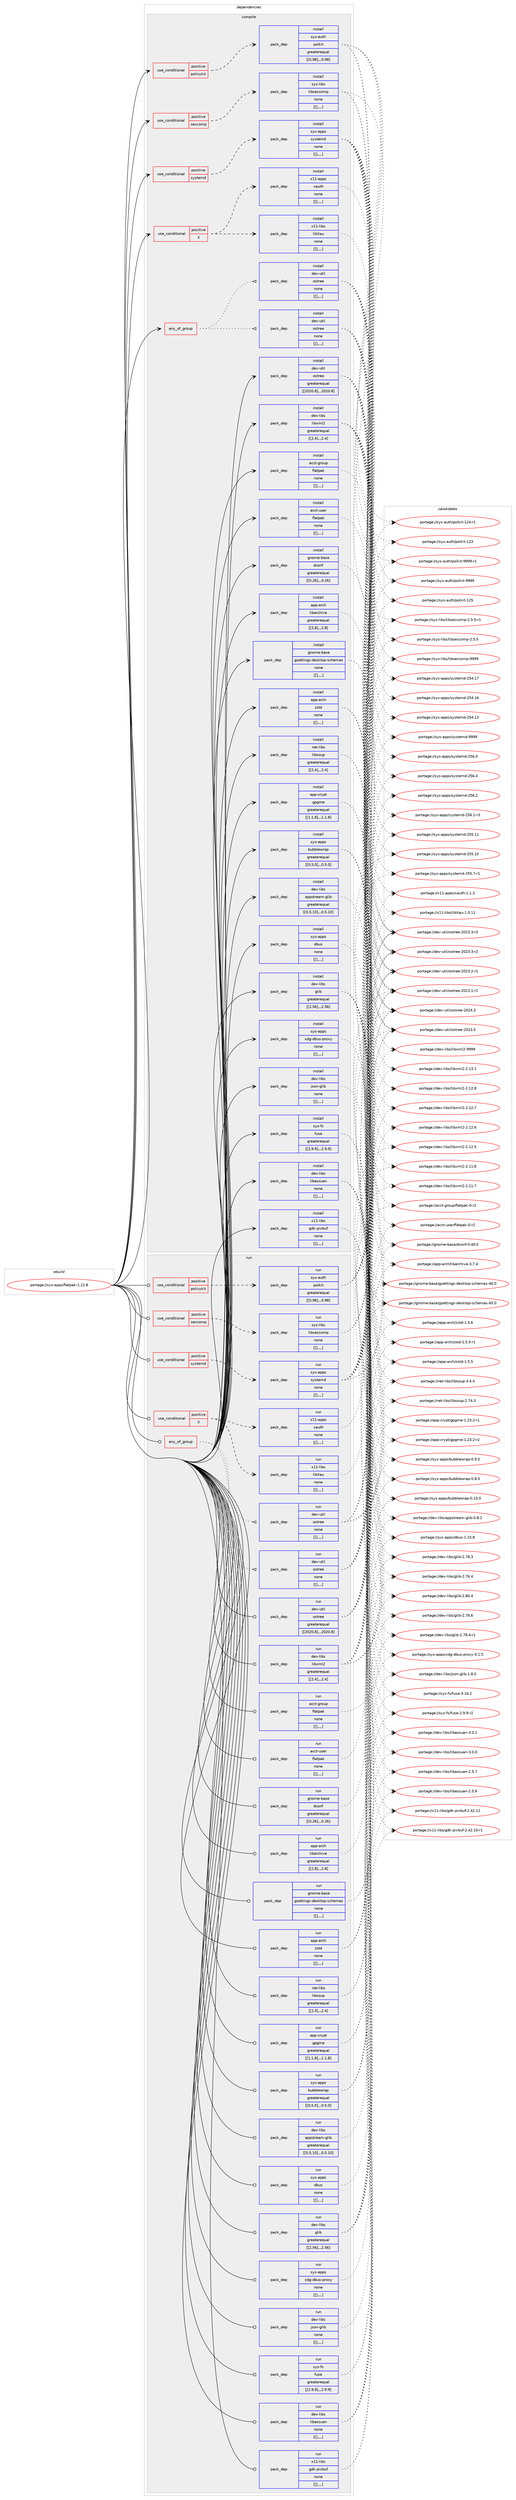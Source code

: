 digraph prolog {

# *************
# Graph options
# *************

newrank=true;
concentrate=true;
compound=true;
graph [rankdir=LR,fontname=Helvetica,fontsize=10,ranksep=1.5];#, ranksep=2.5, nodesep=0.2];
edge  [arrowhead=vee];
node  [fontname=Helvetica,fontsize=10];

# **********
# The ebuild
# **********

subgraph cluster_leftcol {
color=gray;
label=<<i>ebuild</i>>;
id [label="portage://sys-apps/flatpak-1.12.8", color=red, width=4, href="../sys-apps/flatpak-1.12.8.svg"];
}

# ****************
# The dependencies
# ****************

subgraph cluster_midcol {
color=gray;
label=<<i>dependencies</i>>;
subgraph cluster_compile {
fillcolor="#eeeeee";
style=filled;
label=<<i>compile</i>>;
subgraph any2854 {
dependency435845 [label=<<TABLE BORDER="0" CELLBORDER="1" CELLSPACING="0" CELLPADDING="4"><TR><TD CELLPADDING="10">any_of_group</TD></TR></TABLE>>, shape=none, color=red];subgraph pack317967 {
dependency435846 [label=<<TABLE BORDER="0" CELLBORDER="1" CELLSPACING="0" CELLPADDING="4" WIDTH="220"><TR><TD ROWSPAN="6" CELLPADDING="30">pack_dep</TD></TR><TR><TD WIDTH="110">install</TD></TR><TR><TD>dev-util</TD></TR><TR><TD>ostree</TD></TR><TR><TD>none</TD></TR><TR><TD>[[],,,,]</TD></TR></TABLE>>, shape=none, color=blue];
}
dependency435845:e -> dependency435846:w [weight=20,style="dotted",arrowhead="oinv"];
subgraph pack317968 {
dependency435847 [label=<<TABLE BORDER="0" CELLBORDER="1" CELLSPACING="0" CELLPADDING="4" WIDTH="220"><TR><TD ROWSPAN="6" CELLPADDING="30">pack_dep</TD></TR><TR><TD WIDTH="110">install</TD></TR><TR><TD>dev-util</TD></TR><TR><TD>ostree</TD></TR><TR><TD>none</TD></TR><TR><TD>[[],,,,]</TD></TR></TABLE>>, shape=none, color=blue];
}
dependency435845:e -> dependency435847:w [weight=20,style="dotted",arrowhead="oinv"];
}
id:e -> dependency435845:w [weight=20,style="solid",arrowhead="vee"];
subgraph cond114825 {
dependency435848 [label=<<TABLE BORDER="0" CELLBORDER="1" CELLSPACING="0" CELLPADDING="4"><TR><TD ROWSPAN="3" CELLPADDING="10">use_conditional</TD></TR><TR><TD>positive</TD></TR><TR><TD>X</TD></TR></TABLE>>, shape=none, color=red];
subgraph pack317969 {
dependency435849 [label=<<TABLE BORDER="0" CELLBORDER="1" CELLSPACING="0" CELLPADDING="4" WIDTH="220"><TR><TD ROWSPAN="6" CELLPADDING="30">pack_dep</TD></TR><TR><TD WIDTH="110">install</TD></TR><TR><TD>x11-apps</TD></TR><TR><TD>xauth</TD></TR><TR><TD>none</TD></TR><TR><TD>[[],,,,]</TD></TR></TABLE>>, shape=none, color=blue];
}
dependency435848:e -> dependency435849:w [weight=20,style="dashed",arrowhead="vee"];
subgraph pack317970 {
dependency435850 [label=<<TABLE BORDER="0" CELLBORDER="1" CELLSPACING="0" CELLPADDING="4" WIDTH="220"><TR><TD ROWSPAN="6" CELLPADDING="30">pack_dep</TD></TR><TR><TD WIDTH="110">install</TD></TR><TR><TD>x11-libs</TD></TR><TR><TD>libXau</TD></TR><TR><TD>none</TD></TR><TR><TD>[[],,,,]</TD></TR></TABLE>>, shape=none, color=blue];
}
dependency435848:e -> dependency435850:w [weight=20,style="dashed",arrowhead="vee"];
}
id:e -> dependency435848:w [weight=20,style="solid",arrowhead="vee"];
subgraph cond114826 {
dependency435851 [label=<<TABLE BORDER="0" CELLBORDER="1" CELLSPACING="0" CELLPADDING="4"><TR><TD ROWSPAN="3" CELLPADDING="10">use_conditional</TD></TR><TR><TD>positive</TD></TR><TR><TD>policykit</TD></TR></TABLE>>, shape=none, color=red];
subgraph pack317971 {
dependency435852 [label=<<TABLE BORDER="0" CELLBORDER="1" CELLSPACING="0" CELLPADDING="4" WIDTH="220"><TR><TD ROWSPAN="6" CELLPADDING="30">pack_dep</TD></TR><TR><TD WIDTH="110">install</TD></TR><TR><TD>sys-auth</TD></TR><TR><TD>polkit</TD></TR><TR><TD>greaterequal</TD></TR><TR><TD>[[0,98],,,0.98]</TD></TR></TABLE>>, shape=none, color=blue];
}
dependency435851:e -> dependency435852:w [weight=20,style="dashed",arrowhead="vee"];
}
id:e -> dependency435851:w [weight=20,style="solid",arrowhead="vee"];
subgraph cond114827 {
dependency435853 [label=<<TABLE BORDER="0" CELLBORDER="1" CELLSPACING="0" CELLPADDING="4"><TR><TD ROWSPAN="3" CELLPADDING="10">use_conditional</TD></TR><TR><TD>positive</TD></TR><TR><TD>seccomp</TD></TR></TABLE>>, shape=none, color=red];
subgraph pack317972 {
dependency435854 [label=<<TABLE BORDER="0" CELLBORDER="1" CELLSPACING="0" CELLPADDING="4" WIDTH="220"><TR><TD ROWSPAN="6" CELLPADDING="30">pack_dep</TD></TR><TR><TD WIDTH="110">install</TD></TR><TR><TD>sys-libs</TD></TR><TR><TD>libseccomp</TD></TR><TR><TD>none</TD></TR><TR><TD>[[],,,,]</TD></TR></TABLE>>, shape=none, color=blue];
}
dependency435853:e -> dependency435854:w [weight=20,style="dashed",arrowhead="vee"];
}
id:e -> dependency435853:w [weight=20,style="solid",arrowhead="vee"];
subgraph cond114828 {
dependency435855 [label=<<TABLE BORDER="0" CELLBORDER="1" CELLSPACING="0" CELLPADDING="4"><TR><TD ROWSPAN="3" CELLPADDING="10">use_conditional</TD></TR><TR><TD>positive</TD></TR><TR><TD>systemd</TD></TR></TABLE>>, shape=none, color=red];
subgraph pack317973 {
dependency435856 [label=<<TABLE BORDER="0" CELLBORDER="1" CELLSPACING="0" CELLPADDING="4" WIDTH="220"><TR><TD ROWSPAN="6" CELLPADDING="30">pack_dep</TD></TR><TR><TD WIDTH="110">install</TD></TR><TR><TD>sys-apps</TD></TR><TR><TD>systemd</TD></TR><TR><TD>none</TD></TR><TR><TD>[[],,,,]</TD></TR></TABLE>>, shape=none, color=blue];
}
dependency435855:e -> dependency435856:w [weight=20,style="dashed",arrowhead="vee"];
}
id:e -> dependency435855:w [weight=20,style="solid",arrowhead="vee"];
subgraph pack317974 {
dependency435857 [label=<<TABLE BORDER="0" CELLBORDER="1" CELLSPACING="0" CELLPADDING="4" WIDTH="220"><TR><TD ROWSPAN="6" CELLPADDING="30">pack_dep</TD></TR><TR><TD WIDTH="110">install</TD></TR><TR><TD>acct-group</TD></TR><TR><TD>flatpak</TD></TR><TR><TD>none</TD></TR><TR><TD>[[],,,,]</TD></TR></TABLE>>, shape=none, color=blue];
}
id:e -> dependency435857:w [weight=20,style="solid",arrowhead="vee"];
subgraph pack317975 {
dependency435858 [label=<<TABLE BORDER="0" CELLBORDER="1" CELLSPACING="0" CELLPADDING="4" WIDTH="220"><TR><TD ROWSPAN="6" CELLPADDING="30">pack_dep</TD></TR><TR><TD WIDTH="110">install</TD></TR><TR><TD>acct-user</TD></TR><TR><TD>flatpak</TD></TR><TR><TD>none</TD></TR><TR><TD>[[],,,,]</TD></TR></TABLE>>, shape=none, color=blue];
}
id:e -> dependency435858:w [weight=20,style="solid",arrowhead="vee"];
subgraph pack317976 {
dependency435859 [label=<<TABLE BORDER="0" CELLBORDER="1" CELLSPACING="0" CELLPADDING="4" WIDTH="220"><TR><TD ROWSPAN="6" CELLPADDING="30">pack_dep</TD></TR><TR><TD WIDTH="110">install</TD></TR><TR><TD>app-arch</TD></TR><TR><TD>libarchive</TD></TR><TR><TD>greaterequal</TD></TR><TR><TD>[[2,8],,,2.8]</TD></TR></TABLE>>, shape=none, color=blue];
}
id:e -> dependency435859:w [weight=20,style="solid",arrowhead="vee"];
subgraph pack317977 {
dependency435860 [label=<<TABLE BORDER="0" CELLBORDER="1" CELLSPACING="0" CELLPADDING="4" WIDTH="220"><TR><TD ROWSPAN="6" CELLPADDING="30">pack_dep</TD></TR><TR><TD WIDTH="110">install</TD></TR><TR><TD>app-arch</TD></TR><TR><TD>zstd</TD></TR><TR><TD>none</TD></TR><TR><TD>[[],,,,]</TD></TR></TABLE>>, shape=none, color=blue];
}
id:e -> dependency435860:w [weight=20,style="solid",arrowhead="vee"];
subgraph pack317978 {
dependency435861 [label=<<TABLE BORDER="0" CELLBORDER="1" CELLSPACING="0" CELLPADDING="4" WIDTH="220"><TR><TD ROWSPAN="6" CELLPADDING="30">pack_dep</TD></TR><TR><TD WIDTH="110">install</TD></TR><TR><TD>app-crypt</TD></TR><TR><TD>gpgme</TD></TR><TR><TD>greaterequal</TD></TR><TR><TD>[[1,1,8],,,1.1.8]</TD></TR></TABLE>>, shape=none, color=blue];
}
id:e -> dependency435861:w [weight=20,style="solid",arrowhead="vee"];
subgraph pack317979 {
dependency435862 [label=<<TABLE BORDER="0" CELLBORDER="1" CELLSPACING="0" CELLPADDING="4" WIDTH="220"><TR><TD ROWSPAN="6" CELLPADDING="30">pack_dep</TD></TR><TR><TD WIDTH="110">install</TD></TR><TR><TD>dev-libs</TD></TR><TR><TD>appstream-glib</TD></TR><TR><TD>greaterequal</TD></TR><TR><TD>[[0,5,10],,,0.5.10]</TD></TR></TABLE>>, shape=none, color=blue];
}
id:e -> dependency435862:w [weight=20,style="solid",arrowhead="vee"];
subgraph pack317980 {
dependency435863 [label=<<TABLE BORDER="0" CELLBORDER="1" CELLSPACING="0" CELLPADDING="4" WIDTH="220"><TR><TD ROWSPAN="6" CELLPADDING="30">pack_dep</TD></TR><TR><TD WIDTH="110">install</TD></TR><TR><TD>dev-libs</TD></TR><TR><TD>glib</TD></TR><TR><TD>greaterequal</TD></TR><TR><TD>[[2,56],,,2.56]</TD></TR></TABLE>>, shape=none, color=blue];
}
id:e -> dependency435863:w [weight=20,style="solid",arrowhead="vee"];
subgraph pack317981 {
dependency435864 [label=<<TABLE BORDER="0" CELLBORDER="1" CELLSPACING="0" CELLPADDING="4" WIDTH="220"><TR><TD ROWSPAN="6" CELLPADDING="30">pack_dep</TD></TR><TR><TD WIDTH="110">install</TD></TR><TR><TD>dev-libs</TD></TR><TR><TD>json-glib</TD></TR><TR><TD>none</TD></TR><TR><TD>[[],,,,]</TD></TR></TABLE>>, shape=none, color=blue];
}
id:e -> dependency435864:w [weight=20,style="solid",arrowhead="vee"];
subgraph pack317982 {
dependency435865 [label=<<TABLE BORDER="0" CELLBORDER="1" CELLSPACING="0" CELLPADDING="4" WIDTH="220"><TR><TD ROWSPAN="6" CELLPADDING="30">pack_dep</TD></TR><TR><TD WIDTH="110">install</TD></TR><TR><TD>dev-libs</TD></TR><TR><TD>libassuan</TD></TR><TR><TD>none</TD></TR><TR><TD>[[],,,,]</TD></TR></TABLE>>, shape=none, color=blue];
}
id:e -> dependency435865:w [weight=20,style="solid",arrowhead="vee"];
subgraph pack317983 {
dependency435866 [label=<<TABLE BORDER="0" CELLBORDER="1" CELLSPACING="0" CELLPADDING="4" WIDTH="220"><TR><TD ROWSPAN="6" CELLPADDING="30">pack_dep</TD></TR><TR><TD WIDTH="110">install</TD></TR><TR><TD>dev-libs</TD></TR><TR><TD>libxml2</TD></TR><TR><TD>greaterequal</TD></TR><TR><TD>[[2,4],,,2.4]</TD></TR></TABLE>>, shape=none, color=blue];
}
id:e -> dependency435866:w [weight=20,style="solid",arrowhead="vee"];
subgraph pack317984 {
dependency435867 [label=<<TABLE BORDER="0" CELLBORDER="1" CELLSPACING="0" CELLPADDING="4" WIDTH="220"><TR><TD ROWSPAN="6" CELLPADDING="30">pack_dep</TD></TR><TR><TD WIDTH="110">install</TD></TR><TR><TD>dev-util</TD></TR><TR><TD>ostree</TD></TR><TR><TD>greaterequal</TD></TR><TR><TD>[[2020,8],,,2020.8]</TD></TR></TABLE>>, shape=none, color=blue];
}
id:e -> dependency435867:w [weight=20,style="solid",arrowhead="vee"];
subgraph pack317985 {
dependency435868 [label=<<TABLE BORDER="0" CELLBORDER="1" CELLSPACING="0" CELLPADDING="4" WIDTH="220"><TR><TD ROWSPAN="6" CELLPADDING="30">pack_dep</TD></TR><TR><TD WIDTH="110">install</TD></TR><TR><TD>gnome-base</TD></TR><TR><TD>dconf</TD></TR><TR><TD>greaterequal</TD></TR><TR><TD>[[0,26],,,0.26]</TD></TR></TABLE>>, shape=none, color=blue];
}
id:e -> dependency435868:w [weight=20,style="solid",arrowhead="vee"];
subgraph pack317986 {
dependency435869 [label=<<TABLE BORDER="0" CELLBORDER="1" CELLSPACING="0" CELLPADDING="4" WIDTH="220"><TR><TD ROWSPAN="6" CELLPADDING="30">pack_dep</TD></TR><TR><TD WIDTH="110">install</TD></TR><TR><TD>gnome-base</TD></TR><TR><TD>gsettings-desktop-schemas</TD></TR><TR><TD>none</TD></TR><TR><TD>[[],,,,]</TD></TR></TABLE>>, shape=none, color=blue];
}
id:e -> dependency435869:w [weight=20,style="solid",arrowhead="vee"];
subgraph pack317987 {
dependency435870 [label=<<TABLE BORDER="0" CELLBORDER="1" CELLSPACING="0" CELLPADDING="4" WIDTH="220"><TR><TD ROWSPAN="6" CELLPADDING="30">pack_dep</TD></TR><TR><TD WIDTH="110">install</TD></TR><TR><TD>net-libs</TD></TR><TR><TD>libsoup</TD></TR><TR><TD>greaterequal</TD></TR><TR><TD>[[2,4],,,2.4]</TD></TR></TABLE>>, shape=none, color=blue];
}
id:e -> dependency435870:w [weight=20,style="solid",arrowhead="vee"];
subgraph pack317988 {
dependency435871 [label=<<TABLE BORDER="0" CELLBORDER="1" CELLSPACING="0" CELLPADDING="4" WIDTH="220"><TR><TD ROWSPAN="6" CELLPADDING="30">pack_dep</TD></TR><TR><TD WIDTH="110">install</TD></TR><TR><TD>sys-apps</TD></TR><TR><TD>bubblewrap</TD></TR><TR><TD>greaterequal</TD></TR><TR><TD>[[0,5,0],,,0.5.0]</TD></TR></TABLE>>, shape=none, color=blue];
}
id:e -> dependency435871:w [weight=20,style="solid",arrowhead="vee"];
subgraph pack317989 {
dependency435872 [label=<<TABLE BORDER="0" CELLBORDER="1" CELLSPACING="0" CELLPADDING="4" WIDTH="220"><TR><TD ROWSPAN="6" CELLPADDING="30">pack_dep</TD></TR><TR><TD WIDTH="110">install</TD></TR><TR><TD>sys-apps</TD></TR><TR><TD>dbus</TD></TR><TR><TD>none</TD></TR><TR><TD>[[],,,,]</TD></TR></TABLE>>, shape=none, color=blue];
}
id:e -> dependency435872:w [weight=20,style="solid",arrowhead="vee"];
subgraph pack317990 {
dependency435873 [label=<<TABLE BORDER="0" CELLBORDER="1" CELLSPACING="0" CELLPADDING="4" WIDTH="220"><TR><TD ROWSPAN="6" CELLPADDING="30">pack_dep</TD></TR><TR><TD WIDTH="110">install</TD></TR><TR><TD>sys-apps</TD></TR><TR><TD>xdg-dbus-proxy</TD></TR><TR><TD>none</TD></TR><TR><TD>[[],,,,]</TD></TR></TABLE>>, shape=none, color=blue];
}
id:e -> dependency435873:w [weight=20,style="solid",arrowhead="vee"];
subgraph pack317991 {
dependency435874 [label=<<TABLE BORDER="0" CELLBORDER="1" CELLSPACING="0" CELLPADDING="4" WIDTH="220"><TR><TD ROWSPAN="6" CELLPADDING="30">pack_dep</TD></TR><TR><TD WIDTH="110">install</TD></TR><TR><TD>sys-fs</TD></TR><TR><TD>fuse</TD></TR><TR><TD>greaterequal</TD></TR><TR><TD>[[2,9,9],,,2.9.9]</TD></TR></TABLE>>, shape=none, color=blue];
}
id:e -> dependency435874:w [weight=20,style="solid",arrowhead="vee"];
subgraph pack317992 {
dependency435875 [label=<<TABLE BORDER="0" CELLBORDER="1" CELLSPACING="0" CELLPADDING="4" WIDTH="220"><TR><TD ROWSPAN="6" CELLPADDING="30">pack_dep</TD></TR><TR><TD WIDTH="110">install</TD></TR><TR><TD>x11-libs</TD></TR><TR><TD>gdk-pixbuf</TD></TR><TR><TD>none</TD></TR><TR><TD>[[],,,,]</TD></TR></TABLE>>, shape=none, color=blue];
}
id:e -> dependency435875:w [weight=20,style="solid",arrowhead="vee"];
}
subgraph cluster_compileandrun {
fillcolor="#eeeeee";
style=filled;
label=<<i>compile and run</i>>;
}
subgraph cluster_run {
fillcolor="#eeeeee";
style=filled;
label=<<i>run</i>>;
subgraph any2855 {
dependency435876 [label=<<TABLE BORDER="0" CELLBORDER="1" CELLSPACING="0" CELLPADDING="4"><TR><TD CELLPADDING="10">any_of_group</TD></TR></TABLE>>, shape=none, color=red];subgraph pack317993 {
dependency435877 [label=<<TABLE BORDER="0" CELLBORDER="1" CELLSPACING="0" CELLPADDING="4" WIDTH="220"><TR><TD ROWSPAN="6" CELLPADDING="30">pack_dep</TD></TR><TR><TD WIDTH="110">run</TD></TR><TR><TD>dev-util</TD></TR><TR><TD>ostree</TD></TR><TR><TD>none</TD></TR><TR><TD>[[],,,,]</TD></TR></TABLE>>, shape=none, color=blue];
}
dependency435876:e -> dependency435877:w [weight=20,style="dotted",arrowhead="oinv"];
subgraph pack317994 {
dependency435878 [label=<<TABLE BORDER="0" CELLBORDER="1" CELLSPACING="0" CELLPADDING="4" WIDTH="220"><TR><TD ROWSPAN="6" CELLPADDING="30">pack_dep</TD></TR><TR><TD WIDTH="110">run</TD></TR><TR><TD>dev-util</TD></TR><TR><TD>ostree</TD></TR><TR><TD>none</TD></TR><TR><TD>[[],,,,]</TD></TR></TABLE>>, shape=none, color=blue];
}
dependency435876:e -> dependency435878:w [weight=20,style="dotted",arrowhead="oinv"];
}
id:e -> dependency435876:w [weight=20,style="solid",arrowhead="odot"];
subgraph cond114829 {
dependency435879 [label=<<TABLE BORDER="0" CELLBORDER="1" CELLSPACING="0" CELLPADDING="4"><TR><TD ROWSPAN="3" CELLPADDING="10">use_conditional</TD></TR><TR><TD>positive</TD></TR><TR><TD>X</TD></TR></TABLE>>, shape=none, color=red];
subgraph pack317995 {
dependency435880 [label=<<TABLE BORDER="0" CELLBORDER="1" CELLSPACING="0" CELLPADDING="4" WIDTH="220"><TR><TD ROWSPAN="6" CELLPADDING="30">pack_dep</TD></TR><TR><TD WIDTH="110">run</TD></TR><TR><TD>x11-apps</TD></TR><TR><TD>xauth</TD></TR><TR><TD>none</TD></TR><TR><TD>[[],,,,]</TD></TR></TABLE>>, shape=none, color=blue];
}
dependency435879:e -> dependency435880:w [weight=20,style="dashed",arrowhead="vee"];
subgraph pack317996 {
dependency435881 [label=<<TABLE BORDER="0" CELLBORDER="1" CELLSPACING="0" CELLPADDING="4" WIDTH="220"><TR><TD ROWSPAN="6" CELLPADDING="30">pack_dep</TD></TR><TR><TD WIDTH="110">run</TD></TR><TR><TD>x11-libs</TD></TR><TR><TD>libXau</TD></TR><TR><TD>none</TD></TR><TR><TD>[[],,,,]</TD></TR></TABLE>>, shape=none, color=blue];
}
dependency435879:e -> dependency435881:w [weight=20,style="dashed",arrowhead="vee"];
}
id:e -> dependency435879:w [weight=20,style="solid",arrowhead="odot"];
subgraph cond114830 {
dependency435882 [label=<<TABLE BORDER="0" CELLBORDER="1" CELLSPACING="0" CELLPADDING="4"><TR><TD ROWSPAN="3" CELLPADDING="10">use_conditional</TD></TR><TR><TD>positive</TD></TR><TR><TD>policykit</TD></TR></TABLE>>, shape=none, color=red];
subgraph pack317997 {
dependency435883 [label=<<TABLE BORDER="0" CELLBORDER="1" CELLSPACING="0" CELLPADDING="4" WIDTH="220"><TR><TD ROWSPAN="6" CELLPADDING="30">pack_dep</TD></TR><TR><TD WIDTH="110">run</TD></TR><TR><TD>sys-auth</TD></TR><TR><TD>polkit</TD></TR><TR><TD>greaterequal</TD></TR><TR><TD>[[0,98],,,0.98]</TD></TR></TABLE>>, shape=none, color=blue];
}
dependency435882:e -> dependency435883:w [weight=20,style="dashed",arrowhead="vee"];
}
id:e -> dependency435882:w [weight=20,style="solid",arrowhead="odot"];
subgraph cond114831 {
dependency435884 [label=<<TABLE BORDER="0" CELLBORDER="1" CELLSPACING="0" CELLPADDING="4"><TR><TD ROWSPAN="3" CELLPADDING="10">use_conditional</TD></TR><TR><TD>positive</TD></TR><TR><TD>seccomp</TD></TR></TABLE>>, shape=none, color=red];
subgraph pack317998 {
dependency435885 [label=<<TABLE BORDER="0" CELLBORDER="1" CELLSPACING="0" CELLPADDING="4" WIDTH="220"><TR><TD ROWSPAN="6" CELLPADDING="30">pack_dep</TD></TR><TR><TD WIDTH="110">run</TD></TR><TR><TD>sys-libs</TD></TR><TR><TD>libseccomp</TD></TR><TR><TD>none</TD></TR><TR><TD>[[],,,,]</TD></TR></TABLE>>, shape=none, color=blue];
}
dependency435884:e -> dependency435885:w [weight=20,style="dashed",arrowhead="vee"];
}
id:e -> dependency435884:w [weight=20,style="solid",arrowhead="odot"];
subgraph cond114832 {
dependency435886 [label=<<TABLE BORDER="0" CELLBORDER="1" CELLSPACING="0" CELLPADDING="4"><TR><TD ROWSPAN="3" CELLPADDING="10">use_conditional</TD></TR><TR><TD>positive</TD></TR><TR><TD>systemd</TD></TR></TABLE>>, shape=none, color=red];
subgraph pack317999 {
dependency435887 [label=<<TABLE BORDER="0" CELLBORDER="1" CELLSPACING="0" CELLPADDING="4" WIDTH="220"><TR><TD ROWSPAN="6" CELLPADDING="30">pack_dep</TD></TR><TR><TD WIDTH="110">run</TD></TR><TR><TD>sys-apps</TD></TR><TR><TD>systemd</TD></TR><TR><TD>none</TD></TR><TR><TD>[[],,,,]</TD></TR></TABLE>>, shape=none, color=blue];
}
dependency435886:e -> dependency435887:w [weight=20,style="dashed",arrowhead="vee"];
}
id:e -> dependency435886:w [weight=20,style="solid",arrowhead="odot"];
subgraph pack318000 {
dependency435888 [label=<<TABLE BORDER="0" CELLBORDER="1" CELLSPACING="0" CELLPADDING="4" WIDTH="220"><TR><TD ROWSPAN="6" CELLPADDING="30">pack_dep</TD></TR><TR><TD WIDTH="110">run</TD></TR><TR><TD>acct-group</TD></TR><TR><TD>flatpak</TD></TR><TR><TD>none</TD></TR><TR><TD>[[],,,,]</TD></TR></TABLE>>, shape=none, color=blue];
}
id:e -> dependency435888:w [weight=20,style="solid",arrowhead="odot"];
subgraph pack318001 {
dependency435889 [label=<<TABLE BORDER="0" CELLBORDER="1" CELLSPACING="0" CELLPADDING="4" WIDTH="220"><TR><TD ROWSPAN="6" CELLPADDING="30">pack_dep</TD></TR><TR><TD WIDTH="110">run</TD></TR><TR><TD>acct-user</TD></TR><TR><TD>flatpak</TD></TR><TR><TD>none</TD></TR><TR><TD>[[],,,,]</TD></TR></TABLE>>, shape=none, color=blue];
}
id:e -> dependency435889:w [weight=20,style="solid",arrowhead="odot"];
subgraph pack318002 {
dependency435890 [label=<<TABLE BORDER="0" CELLBORDER="1" CELLSPACING="0" CELLPADDING="4" WIDTH="220"><TR><TD ROWSPAN="6" CELLPADDING="30">pack_dep</TD></TR><TR><TD WIDTH="110">run</TD></TR><TR><TD>app-arch</TD></TR><TR><TD>libarchive</TD></TR><TR><TD>greaterequal</TD></TR><TR><TD>[[2,8],,,2.8]</TD></TR></TABLE>>, shape=none, color=blue];
}
id:e -> dependency435890:w [weight=20,style="solid",arrowhead="odot"];
subgraph pack318003 {
dependency435891 [label=<<TABLE BORDER="0" CELLBORDER="1" CELLSPACING="0" CELLPADDING="4" WIDTH="220"><TR><TD ROWSPAN="6" CELLPADDING="30">pack_dep</TD></TR><TR><TD WIDTH="110">run</TD></TR><TR><TD>app-arch</TD></TR><TR><TD>zstd</TD></TR><TR><TD>none</TD></TR><TR><TD>[[],,,,]</TD></TR></TABLE>>, shape=none, color=blue];
}
id:e -> dependency435891:w [weight=20,style="solid",arrowhead="odot"];
subgraph pack318004 {
dependency435892 [label=<<TABLE BORDER="0" CELLBORDER="1" CELLSPACING="0" CELLPADDING="4" WIDTH="220"><TR><TD ROWSPAN="6" CELLPADDING="30">pack_dep</TD></TR><TR><TD WIDTH="110">run</TD></TR><TR><TD>app-crypt</TD></TR><TR><TD>gpgme</TD></TR><TR><TD>greaterequal</TD></TR><TR><TD>[[1,1,8],,,1.1.8]</TD></TR></TABLE>>, shape=none, color=blue];
}
id:e -> dependency435892:w [weight=20,style="solid",arrowhead="odot"];
subgraph pack318005 {
dependency435893 [label=<<TABLE BORDER="0" CELLBORDER="1" CELLSPACING="0" CELLPADDING="4" WIDTH="220"><TR><TD ROWSPAN="6" CELLPADDING="30">pack_dep</TD></TR><TR><TD WIDTH="110">run</TD></TR><TR><TD>dev-libs</TD></TR><TR><TD>appstream-glib</TD></TR><TR><TD>greaterequal</TD></TR><TR><TD>[[0,5,10],,,0.5.10]</TD></TR></TABLE>>, shape=none, color=blue];
}
id:e -> dependency435893:w [weight=20,style="solid",arrowhead="odot"];
subgraph pack318006 {
dependency435894 [label=<<TABLE BORDER="0" CELLBORDER="1" CELLSPACING="0" CELLPADDING="4" WIDTH="220"><TR><TD ROWSPAN="6" CELLPADDING="30">pack_dep</TD></TR><TR><TD WIDTH="110">run</TD></TR><TR><TD>dev-libs</TD></TR><TR><TD>glib</TD></TR><TR><TD>greaterequal</TD></TR><TR><TD>[[2,56],,,2.56]</TD></TR></TABLE>>, shape=none, color=blue];
}
id:e -> dependency435894:w [weight=20,style="solid",arrowhead="odot"];
subgraph pack318007 {
dependency435895 [label=<<TABLE BORDER="0" CELLBORDER="1" CELLSPACING="0" CELLPADDING="4" WIDTH="220"><TR><TD ROWSPAN="6" CELLPADDING="30">pack_dep</TD></TR><TR><TD WIDTH="110">run</TD></TR><TR><TD>dev-libs</TD></TR><TR><TD>json-glib</TD></TR><TR><TD>none</TD></TR><TR><TD>[[],,,,]</TD></TR></TABLE>>, shape=none, color=blue];
}
id:e -> dependency435895:w [weight=20,style="solid",arrowhead="odot"];
subgraph pack318008 {
dependency435896 [label=<<TABLE BORDER="0" CELLBORDER="1" CELLSPACING="0" CELLPADDING="4" WIDTH="220"><TR><TD ROWSPAN="6" CELLPADDING="30">pack_dep</TD></TR><TR><TD WIDTH="110">run</TD></TR><TR><TD>dev-libs</TD></TR><TR><TD>libassuan</TD></TR><TR><TD>none</TD></TR><TR><TD>[[],,,,]</TD></TR></TABLE>>, shape=none, color=blue];
}
id:e -> dependency435896:w [weight=20,style="solid",arrowhead="odot"];
subgraph pack318009 {
dependency435897 [label=<<TABLE BORDER="0" CELLBORDER="1" CELLSPACING="0" CELLPADDING="4" WIDTH="220"><TR><TD ROWSPAN="6" CELLPADDING="30">pack_dep</TD></TR><TR><TD WIDTH="110">run</TD></TR><TR><TD>dev-libs</TD></TR><TR><TD>libxml2</TD></TR><TR><TD>greaterequal</TD></TR><TR><TD>[[2,4],,,2.4]</TD></TR></TABLE>>, shape=none, color=blue];
}
id:e -> dependency435897:w [weight=20,style="solid",arrowhead="odot"];
subgraph pack318010 {
dependency435898 [label=<<TABLE BORDER="0" CELLBORDER="1" CELLSPACING="0" CELLPADDING="4" WIDTH="220"><TR><TD ROWSPAN="6" CELLPADDING="30">pack_dep</TD></TR><TR><TD WIDTH="110">run</TD></TR><TR><TD>dev-util</TD></TR><TR><TD>ostree</TD></TR><TR><TD>greaterequal</TD></TR><TR><TD>[[2020,8],,,2020.8]</TD></TR></TABLE>>, shape=none, color=blue];
}
id:e -> dependency435898:w [weight=20,style="solid",arrowhead="odot"];
subgraph pack318011 {
dependency435899 [label=<<TABLE BORDER="0" CELLBORDER="1" CELLSPACING="0" CELLPADDING="4" WIDTH="220"><TR><TD ROWSPAN="6" CELLPADDING="30">pack_dep</TD></TR><TR><TD WIDTH="110">run</TD></TR><TR><TD>gnome-base</TD></TR><TR><TD>dconf</TD></TR><TR><TD>greaterequal</TD></TR><TR><TD>[[0,26],,,0.26]</TD></TR></TABLE>>, shape=none, color=blue];
}
id:e -> dependency435899:w [weight=20,style="solid",arrowhead="odot"];
subgraph pack318012 {
dependency435900 [label=<<TABLE BORDER="0" CELLBORDER="1" CELLSPACING="0" CELLPADDING="4" WIDTH="220"><TR><TD ROWSPAN="6" CELLPADDING="30">pack_dep</TD></TR><TR><TD WIDTH="110">run</TD></TR><TR><TD>gnome-base</TD></TR><TR><TD>gsettings-desktop-schemas</TD></TR><TR><TD>none</TD></TR><TR><TD>[[],,,,]</TD></TR></TABLE>>, shape=none, color=blue];
}
id:e -> dependency435900:w [weight=20,style="solid",arrowhead="odot"];
subgraph pack318013 {
dependency435901 [label=<<TABLE BORDER="0" CELLBORDER="1" CELLSPACING="0" CELLPADDING="4" WIDTH="220"><TR><TD ROWSPAN="6" CELLPADDING="30">pack_dep</TD></TR><TR><TD WIDTH="110">run</TD></TR><TR><TD>net-libs</TD></TR><TR><TD>libsoup</TD></TR><TR><TD>greaterequal</TD></TR><TR><TD>[[2,4],,,2.4]</TD></TR></TABLE>>, shape=none, color=blue];
}
id:e -> dependency435901:w [weight=20,style="solid",arrowhead="odot"];
subgraph pack318014 {
dependency435902 [label=<<TABLE BORDER="0" CELLBORDER="1" CELLSPACING="0" CELLPADDING="4" WIDTH="220"><TR><TD ROWSPAN="6" CELLPADDING="30">pack_dep</TD></TR><TR><TD WIDTH="110">run</TD></TR><TR><TD>sys-apps</TD></TR><TR><TD>bubblewrap</TD></TR><TR><TD>greaterequal</TD></TR><TR><TD>[[0,5,0],,,0.5.0]</TD></TR></TABLE>>, shape=none, color=blue];
}
id:e -> dependency435902:w [weight=20,style="solid",arrowhead="odot"];
subgraph pack318015 {
dependency435903 [label=<<TABLE BORDER="0" CELLBORDER="1" CELLSPACING="0" CELLPADDING="4" WIDTH="220"><TR><TD ROWSPAN="6" CELLPADDING="30">pack_dep</TD></TR><TR><TD WIDTH="110">run</TD></TR><TR><TD>sys-apps</TD></TR><TR><TD>dbus</TD></TR><TR><TD>none</TD></TR><TR><TD>[[],,,,]</TD></TR></TABLE>>, shape=none, color=blue];
}
id:e -> dependency435903:w [weight=20,style="solid",arrowhead="odot"];
subgraph pack318016 {
dependency435904 [label=<<TABLE BORDER="0" CELLBORDER="1" CELLSPACING="0" CELLPADDING="4" WIDTH="220"><TR><TD ROWSPAN="6" CELLPADDING="30">pack_dep</TD></TR><TR><TD WIDTH="110">run</TD></TR><TR><TD>sys-apps</TD></TR><TR><TD>xdg-dbus-proxy</TD></TR><TR><TD>none</TD></TR><TR><TD>[[],,,,]</TD></TR></TABLE>>, shape=none, color=blue];
}
id:e -> dependency435904:w [weight=20,style="solid",arrowhead="odot"];
subgraph pack318017 {
dependency435905 [label=<<TABLE BORDER="0" CELLBORDER="1" CELLSPACING="0" CELLPADDING="4" WIDTH="220"><TR><TD ROWSPAN="6" CELLPADDING="30">pack_dep</TD></TR><TR><TD WIDTH="110">run</TD></TR><TR><TD>sys-fs</TD></TR><TR><TD>fuse</TD></TR><TR><TD>greaterequal</TD></TR><TR><TD>[[2,9,9],,,2.9.9]</TD></TR></TABLE>>, shape=none, color=blue];
}
id:e -> dependency435905:w [weight=20,style="solid",arrowhead="odot"];
subgraph pack318018 {
dependency435906 [label=<<TABLE BORDER="0" CELLBORDER="1" CELLSPACING="0" CELLPADDING="4" WIDTH="220"><TR><TD ROWSPAN="6" CELLPADDING="30">pack_dep</TD></TR><TR><TD WIDTH="110">run</TD></TR><TR><TD>x11-libs</TD></TR><TR><TD>gdk-pixbuf</TD></TR><TR><TD>none</TD></TR><TR><TD>[[],,,,]</TD></TR></TABLE>>, shape=none, color=blue];
}
id:e -> dependency435906:w [weight=20,style="solid",arrowhead="odot"];
}
}

# **************
# The candidates
# **************

subgraph cluster_choices {
rank=same;
color=gray;
label=<<i>candidates</i>>;

subgraph choice317967 {
color=black;
nodesep=1;
choice100101118451171161051084711111511611410110145504850524651 [label="portage://dev-util/ostree-2024.3", color=red, width=4,href="../dev-util/ostree-2024.3.svg"];
choice100101118451171161051084711111511611410110145504850514653 [label="portage://dev-util/ostree-2023.5", color=red, width=4,href="../dev-util/ostree-2023.5.svg"];
choice1001011184511711610510847111115116114101101455048505146514511451 [label="portage://dev-util/ostree-2023.3-r3", color=red, width=4,href="../dev-util/ostree-2023.3-r3.svg"];
choice1001011184511711610510847111115116114101101455048505146514511450 [label="portage://dev-util/ostree-2023.3-r2", color=red, width=4,href="../dev-util/ostree-2023.3-r2.svg"];
choice1001011184511711610510847111115116114101101455048505146504511449 [label="portage://dev-util/ostree-2023.2-r1", color=red, width=4,href="../dev-util/ostree-2023.2-r1.svg"];
choice1001011184511711610510847111115116114101101455048505146494511449 [label="portage://dev-util/ostree-2023.1-r1", color=red, width=4,href="../dev-util/ostree-2023.1-r1.svg"];
dependency435846:e -> choice100101118451171161051084711111511611410110145504850524651:w [style=dotted,weight="100"];
dependency435846:e -> choice100101118451171161051084711111511611410110145504850514653:w [style=dotted,weight="100"];
dependency435846:e -> choice1001011184511711610510847111115116114101101455048505146514511451:w [style=dotted,weight="100"];
dependency435846:e -> choice1001011184511711610510847111115116114101101455048505146514511450:w [style=dotted,weight="100"];
dependency435846:e -> choice1001011184511711610510847111115116114101101455048505146504511449:w [style=dotted,weight="100"];
dependency435846:e -> choice1001011184511711610510847111115116114101101455048505146494511449:w [style=dotted,weight="100"];
}
subgraph choice317968 {
color=black;
nodesep=1;
choice100101118451171161051084711111511611410110145504850524651 [label="portage://dev-util/ostree-2024.3", color=red, width=4,href="../dev-util/ostree-2024.3.svg"];
choice100101118451171161051084711111511611410110145504850514653 [label="portage://dev-util/ostree-2023.5", color=red, width=4,href="../dev-util/ostree-2023.5.svg"];
choice1001011184511711610510847111115116114101101455048505146514511451 [label="portage://dev-util/ostree-2023.3-r3", color=red, width=4,href="../dev-util/ostree-2023.3-r3.svg"];
choice1001011184511711610510847111115116114101101455048505146514511450 [label="portage://dev-util/ostree-2023.3-r2", color=red, width=4,href="../dev-util/ostree-2023.3-r2.svg"];
choice1001011184511711610510847111115116114101101455048505146504511449 [label="portage://dev-util/ostree-2023.2-r1", color=red, width=4,href="../dev-util/ostree-2023.2-r1.svg"];
choice1001011184511711610510847111115116114101101455048505146494511449 [label="portage://dev-util/ostree-2023.1-r1", color=red, width=4,href="../dev-util/ostree-2023.1-r1.svg"];
dependency435847:e -> choice100101118451171161051084711111511611410110145504850524651:w [style=dotted,weight="100"];
dependency435847:e -> choice100101118451171161051084711111511611410110145504850514653:w [style=dotted,weight="100"];
dependency435847:e -> choice1001011184511711610510847111115116114101101455048505146514511451:w [style=dotted,weight="100"];
dependency435847:e -> choice1001011184511711610510847111115116114101101455048505146514511450:w [style=dotted,weight="100"];
dependency435847:e -> choice1001011184511711610510847111115116114101101455048505146504511449:w [style=dotted,weight="100"];
dependency435847:e -> choice1001011184511711610510847111115116114101101455048505146494511449:w [style=dotted,weight="100"];
}
subgraph choice317969 {
color=black;
nodesep=1;
choice120494945971121121154712097117116104454946494651 [label="portage://x11-apps/xauth-1.1.3", color=red, width=4,href="../x11-apps/xauth-1.1.3.svg"];
dependency435849:e -> choice120494945971121121154712097117116104454946494651:w [style=dotted,weight="100"];
}
subgraph choice317970 {
color=black;
nodesep=1;
choice120494945108105981154710810598889711745494648464949 [label="portage://x11-libs/libXau-1.0.11", color=red, width=4,href="../x11-libs/libXau-1.0.11.svg"];
dependency435850:e -> choice120494945108105981154710810598889711745494648464949:w [style=dotted,weight="100"];
}
subgraph choice317971 {
color=black;
nodesep=1;
choice11512111545971171161044711211110810710511645575757574511449 [label="portage://sys-auth/polkit-9999-r1", color=red, width=4,href="../sys-auth/polkit-9999-r1.svg"];
choice1151211154597117116104471121111081071051164557575757 [label="portage://sys-auth/polkit-9999", color=red, width=4,href="../sys-auth/polkit-9999.svg"];
choice11512111545971171161044711211110810710511645495053 [label="portage://sys-auth/polkit-125", color=red, width=4,href="../sys-auth/polkit-125.svg"];
choice115121115459711711610447112111108107105116454950524511449 [label="portage://sys-auth/polkit-124-r1", color=red, width=4,href="../sys-auth/polkit-124-r1.svg"];
choice11512111545971171161044711211110810710511645495051 [label="portage://sys-auth/polkit-123", color=red, width=4,href="../sys-auth/polkit-123.svg"];
dependency435852:e -> choice11512111545971171161044711211110810710511645575757574511449:w [style=dotted,weight="100"];
dependency435852:e -> choice1151211154597117116104471121111081071051164557575757:w [style=dotted,weight="100"];
dependency435852:e -> choice11512111545971171161044711211110810710511645495053:w [style=dotted,weight="100"];
dependency435852:e -> choice115121115459711711610447112111108107105116454950524511449:w [style=dotted,weight="100"];
dependency435852:e -> choice11512111545971171161044711211110810710511645495051:w [style=dotted,weight="100"];
}
subgraph choice317972 {
color=black;
nodesep=1;
choice1151211154510810598115471081059811510199991111091124557575757 [label="portage://sys-libs/libseccomp-9999", color=red, width=4,href="../sys-libs/libseccomp-9999.svg"];
choice1151211154510810598115471081059811510199991111091124550465346534511449 [label="portage://sys-libs/libseccomp-2.5.5-r1", color=red, width=4,href="../sys-libs/libseccomp-2.5.5-r1.svg"];
choice115121115451081059811547108105981151019999111109112455046534653 [label="portage://sys-libs/libseccomp-2.5.5", color=red, width=4,href="../sys-libs/libseccomp-2.5.5.svg"];
dependency435854:e -> choice1151211154510810598115471081059811510199991111091124557575757:w [style=dotted,weight="100"];
dependency435854:e -> choice1151211154510810598115471081059811510199991111091124550465346534511449:w [style=dotted,weight="100"];
dependency435854:e -> choice115121115451081059811547108105981151019999111109112455046534653:w [style=dotted,weight="100"];
}
subgraph choice317973 {
color=black;
nodesep=1;
choice1151211154597112112115471151211151161011091004557575757 [label="portage://sys-apps/systemd-9999", color=red, width=4,href="../sys-apps/systemd-9999.svg"];
choice115121115459711211211547115121115116101109100455053544653 [label="portage://sys-apps/systemd-256.5", color=red, width=4,href="../sys-apps/systemd-256.5.svg"];
choice115121115459711211211547115121115116101109100455053544652 [label="portage://sys-apps/systemd-256.4", color=red, width=4,href="../sys-apps/systemd-256.4.svg"];
choice115121115459711211211547115121115116101109100455053544650 [label="portage://sys-apps/systemd-256.2", color=red, width=4,href="../sys-apps/systemd-256.2.svg"];
choice1151211154597112112115471151211151161011091004550535446494511451 [label="portage://sys-apps/systemd-256.1-r3", color=red, width=4,href="../sys-apps/systemd-256.1-r3.svg"];
choice11512111545971121121154711512111511610110910045505353464949 [label="portage://sys-apps/systemd-255.11", color=red, width=4,href="../sys-apps/systemd-255.11.svg"];
choice11512111545971121121154711512111511610110910045505353464948 [label="portage://sys-apps/systemd-255.10", color=red, width=4,href="../sys-apps/systemd-255.10.svg"];
choice1151211154597112112115471151211151161011091004550535346554511449 [label="portage://sys-apps/systemd-255.7-r1", color=red, width=4,href="../sys-apps/systemd-255.7-r1.svg"];
choice11512111545971121121154711512111511610110910045505352464955 [label="portage://sys-apps/systemd-254.17", color=red, width=4,href="../sys-apps/systemd-254.17.svg"];
choice11512111545971121121154711512111511610110910045505352464954 [label="portage://sys-apps/systemd-254.16", color=red, width=4,href="../sys-apps/systemd-254.16.svg"];
choice11512111545971121121154711512111511610110910045505352464951 [label="portage://sys-apps/systemd-254.13", color=red, width=4,href="../sys-apps/systemd-254.13.svg"];
dependency435856:e -> choice1151211154597112112115471151211151161011091004557575757:w [style=dotted,weight="100"];
dependency435856:e -> choice115121115459711211211547115121115116101109100455053544653:w [style=dotted,weight="100"];
dependency435856:e -> choice115121115459711211211547115121115116101109100455053544652:w [style=dotted,weight="100"];
dependency435856:e -> choice115121115459711211211547115121115116101109100455053544650:w [style=dotted,weight="100"];
dependency435856:e -> choice1151211154597112112115471151211151161011091004550535446494511451:w [style=dotted,weight="100"];
dependency435856:e -> choice11512111545971121121154711512111511610110910045505353464949:w [style=dotted,weight="100"];
dependency435856:e -> choice11512111545971121121154711512111511610110910045505353464948:w [style=dotted,weight="100"];
dependency435856:e -> choice1151211154597112112115471151211151161011091004550535346554511449:w [style=dotted,weight="100"];
dependency435856:e -> choice11512111545971121121154711512111511610110910045505352464955:w [style=dotted,weight="100"];
dependency435856:e -> choice11512111545971121121154711512111511610110910045505352464954:w [style=dotted,weight="100"];
dependency435856:e -> choice11512111545971121121154711512111511610110910045505352464951:w [style=dotted,weight="100"];
}
subgraph choice317974 {
color=black;
nodesep=1;
choice9799991164510311411111711247102108971161129710745484511450 [label="portage://acct-group/flatpak-0-r2", color=red, width=4,href="../acct-group/flatpak-0-r2.svg"];
dependency435857:e -> choice9799991164510311411111711247102108971161129710745484511450:w [style=dotted,weight="100"];
}
subgraph choice317975 {
color=black;
nodesep=1;
choice9799991164511711510111447102108971161129710745484511450 [label="portage://acct-user/flatpak-0-r2", color=red, width=4,href="../acct-user/flatpak-0-r2.svg"];
dependency435858:e -> choice9799991164511711510111447102108971161129710745484511450:w [style=dotted,weight="100"];
}
subgraph choice317976 {
color=black;
nodesep=1;
choice9711211245971149910447108105989711499104105118101455146554652 [label="portage://app-arch/libarchive-3.7.4", color=red, width=4,href="../app-arch/libarchive-3.7.4.svg"];
dependency435859:e -> choice9711211245971149910447108105989711499104105118101455146554652:w [style=dotted,weight="100"];
}
subgraph choice317977 {
color=black;
nodesep=1;
choice9711211245971149910447122115116100454946534654 [label="portage://app-arch/zstd-1.5.6", color=red, width=4,href="../app-arch/zstd-1.5.6.svg"];
choice97112112459711499104471221151161004549465346534511449 [label="portage://app-arch/zstd-1.5.5-r1", color=red, width=4,href="../app-arch/zstd-1.5.5-r1.svg"];
choice9711211245971149910447122115116100454946534653 [label="portage://app-arch/zstd-1.5.5", color=red, width=4,href="../app-arch/zstd-1.5.5.svg"];
dependency435860:e -> choice9711211245971149910447122115116100454946534654:w [style=dotted,weight="100"];
dependency435860:e -> choice97112112459711499104471221151161004549465346534511449:w [style=dotted,weight="100"];
dependency435860:e -> choice9711211245971149910447122115116100454946534653:w [style=dotted,weight="100"];
}
subgraph choice317978 {
color=black;
nodesep=1;
choice97112112459911412111211647103112103109101454946505146504511450 [label="portage://app-crypt/gpgme-1.23.2-r2", color=red, width=4,href="../app-crypt/gpgme-1.23.2-r2.svg"];
choice97112112459911412111211647103112103109101454946505146504511449 [label="portage://app-crypt/gpgme-1.23.2-r1", color=red, width=4,href="../app-crypt/gpgme-1.23.2-r1.svg"];
dependency435861:e -> choice97112112459911412111211647103112103109101454946505146504511450:w [style=dotted,weight="100"];
dependency435861:e -> choice97112112459911412111211647103112103109101454946505146504511449:w [style=dotted,weight="100"];
}
subgraph choice317979 {
color=black;
nodesep=1;
choice10010111845108105981154797112112115116114101971094510310810598454846564650 [label="portage://dev-libs/appstream-glib-0.8.2", color=red, width=4,href="../dev-libs/appstream-glib-0.8.2.svg"];
dependency435862:e -> choice10010111845108105981154797112112115116114101971094510310810598454846564650:w [style=dotted,weight="100"];
}
subgraph choice317980 {
color=black;
nodesep=1;
choice1001011184510810598115471031081059845504656484652 [label="portage://dev-libs/glib-2.80.4", color=red, width=4,href="../dev-libs/glib-2.80.4.svg"];
choice1001011184510810598115471031081059845504655564654 [label="portage://dev-libs/glib-2.78.6", color=red, width=4,href="../dev-libs/glib-2.78.6.svg"];
choice10010111845108105981154710310810598455046555646524511449 [label="portage://dev-libs/glib-2.78.4-r1", color=red, width=4,href="../dev-libs/glib-2.78.4-r1.svg"];
choice1001011184510810598115471031081059845504655564651 [label="portage://dev-libs/glib-2.78.3", color=red, width=4,href="../dev-libs/glib-2.78.3.svg"];
choice1001011184510810598115471031081059845504655544652 [label="portage://dev-libs/glib-2.76.4", color=red, width=4,href="../dev-libs/glib-2.76.4.svg"];
dependency435863:e -> choice1001011184510810598115471031081059845504656484652:w [style=dotted,weight="100"];
dependency435863:e -> choice1001011184510810598115471031081059845504655564654:w [style=dotted,weight="100"];
dependency435863:e -> choice10010111845108105981154710310810598455046555646524511449:w [style=dotted,weight="100"];
dependency435863:e -> choice1001011184510810598115471031081059845504655564651:w [style=dotted,weight="100"];
dependency435863:e -> choice1001011184510810598115471031081059845504655544652:w [style=dotted,weight="100"];
}
subgraph choice317981 {
color=black;
nodesep=1;
choice1001011184510810598115471061151111104510310810598454946564648 [label="portage://dev-libs/json-glib-1.8.0", color=red, width=4,href="../dev-libs/json-glib-1.8.0.svg"];
dependency435864:e -> choice1001011184510810598115471061151111104510310810598454946564648:w [style=dotted,weight="100"];
}
subgraph choice317982 {
color=black;
nodesep=1;
choice100101118451081059811547108105989711511511797110455146484649 [label="portage://dev-libs/libassuan-3.0.1", color=red, width=4,href="../dev-libs/libassuan-3.0.1.svg"];
choice100101118451081059811547108105989711511511797110455146484648 [label="portage://dev-libs/libassuan-3.0.0", color=red, width=4,href="../dev-libs/libassuan-3.0.0.svg"];
choice100101118451081059811547108105989711511511797110455046534655 [label="portage://dev-libs/libassuan-2.5.7", color=red, width=4,href="../dev-libs/libassuan-2.5.7.svg"];
choice100101118451081059811547108105989711511511797110455046534654 [label="portage://dev-libs/libassuan-2.5.6", color=red, width=4,href="../dev-libs/libassuan-2.5.6.svg"];
dependency435865:e -> choice100101118451081059811547108105989711511511797110455146484649:w [style=dotted,weight="100"];
dependency435865:e -> choice100101118451081059811547108105989711511511797110455146484648:w [style=dotted,weight="100"];
dependency435865:e -> choice100101118451081059811547108105989711511511797110455046534655:w [style=dotted,weight="100"];
dependency435865:e -> choice100101118451081059811547108105989711511511797110455046534654:w [style=dotted,weight="100"];
}
subgraph choice317983 {
color=black;
nodesep=1;
choice10010111845108105981154710810598120109108504557575757 [label="portage://dev-libs/libxml2-9999", color=red, width=4,href="../dev-libs/libxml2-9999.svg"];
choice100101118451081059811547108105981201091085045504649514649 [label="portage://dev-libs/libxml2-2.13.1", color=red, width=4,href="../dev-libs/libxml2-2.13.1.svg"];
choice100101118451081059811547108105981201091085045504649504656 [label="portage://dev-libs/libxml2-2.12.8", color=red, width=4,href="../dev-libs/libxml2-2.12.8.svg"];
choice100101118451081059811547108105981201091085045504649504655 [label="portage://dev-libs/libxml2-2.12.7", color=red, width=4,href="../dev-libs/libxml2-2.12.7.svg"];
choice100101118451081059811547108105981201091085045504649504654 [label="portage://dev-libs/libxml2-2.12.6", color=red, width=4,href="../dev-libs/libxml2-2.12.6.svg"];
choice100101118451081059811547108105981201091085045504649504653 [label="portage://dev-libs/libxml2-2.12.5", color=red, width=4,href="../dev-libs/libxml2-2.12.5.svg"];
choice100101118451081059811547108105981201091085045504649494656 [label="portage://dev-libs/libxml2-2.11.8", color=red, width=4,href="../dev-libs/libxml2-2.11.8.svg"];
choice100101118451081059811547108105981201091085045504649494655 [label="portage://dev-libs/libxml2-2.11.7", color=red, width=4,href="../dev-libs/libxml2-2.11.7.svg"];
dependency435866:e -> choice10010111845108105981154710810598120109108504557575757:w [style=dotted,weight="100"];
dependency435866:e -> choice100101118451081059811547108105981201091085045504649514649:w [style=dotted,weight="100"];
dependency435866:e -> choice100101118451081059811547108105981201091085045504649504656:w [style=dotted,weight="100"];
dependency435866:e -> choice100101118451081059811547108105981201091085045504649504655:w [style=dotted,weight="100"];
dependency435866:e -> choice100101118451081059811547108105981201091085045504649504654:w [style=dotted,weight="100"];
dependency435866:e -> choice100101118451081059811547108105981201091085045504649504653:w [style=dotted,weight="100"];
dependency435866:e -> choice100101118451081059811547108105981201091085045504649494656:w [style=dotted,weight="100"];
dependency435866:e -> choice100101118451081059811547108105981201091085045504649494655:w [style=dotted,weight="100"];
}
subgraph choice317984 {
color=black;
nodesep=1;
choice100101118451171161051084711111511611410110145504850524651 [label="portage://dev-util/ostree-2024.3", color=red, width=4,href="../dev-util/ostree-2024.3.svg"];
choice100101118451171161051084711111511611410110145504850514653 [label="portage://dev-util/ostree-2023.5", color=red, width=4,href="../dev-util/ostree-2023.5.svg"];
choice1001011184511711610510847111115116114101101455048505146514511451 [label="portage://dev-util/ostree-2023.3-r3", color=red, width=4,href="../dev-util/ostree-2023.3-r3.svg"];
choice1001011184511711610510847111115116114101101455048505146514511450 [label="portage://dev-util/ostree-2023.3-r2", color=red, width=4,href="../dev-util/ostree-2023.3-r2.svg"];
choice1001011184511711610510847111115116114101101455048505146504511449 [label="portage://dev-util/ostree-2023.2-r1", color=red, width=4,href="../dev-util/ostree-2023.2-r1.svg"];
choice1001011184511711610510847111115116114101101455048505146494511449 [label="portage://dev-util/ostree-2023.1-r1", color=red, width=4,href="../dev-util/ostree-2023.1-r1.svg"];
dependency435867:e -> choice100101118451171161051084711111511611410110145504850524651:w [style=dotted,weight="100"];
dependency435867:e -> choice100101118451171161051084711111511611410110145504850514653:w [style=dotted,weight="100"];
dependency435867:e -> choice1001011184511711610510847111115116114101101455048505146514511451:w [style=dotted,weight="100"];
dependency435867:e -> choice1001011184511711610510847111115116114101101455048505146514511450:w [style=dotted,weight="100"];
dependency435867:e -> choice1001011184511711610510847111115116114101101455048505146504511449:w [style=dotted,weight="100"];
dependency435867:e -> choice1001011184511711610510847111115116114101101455048505146494511449:w [style=dotted,weight="100"];
}
subgraph choice317985 {
color=black;
nodesep=1;
choice103110111109101459897115101471009911111010245484652484648 [label="portage://gnome-base/dconf-0.40.0", color=red, width=4,href="../gnome-base/dconf-0.40.0.svg"];
dependency435868:e -> choice103110111109101459897115101471009911111010245484652484648:w [style=dotted,weight="100"];
}
subgraph choice317986 {
color=black;
nodesep=1;
choice10311011110910145989711510147103115101116116105110103115451001011151071161111124511599104101109971154552544648 [label="portage://gnome-base/gsettings-desktop-schemas-46.0", color=red, width=4,href="../gnome-base/gsettings-desktop-schemas-46.0.svg"];
choice10311011110910145989711510147103115101116116105110103115451001011151071161111124511599104101109971154552534648 [label="portage://gnome-base/gsettings-desktop-schemas-45.0", color=red, width=4,href="../gnome-base/gsettings-desktop-schemas-45.0.svg"];
dependency435869:e -> choice10311011110910145989711510147103115101116116105110103115451001011151071161111124511599104101109971154552544648:w [style=dotted,weight="100"];
dependency435869:e -> choice10311011110910145989711510147103115101116116105110103115451001011151071161111124511599104101109971154552534648:w [style=dotted,weight="100"];
}
subgraph choice317987 {
color=black;
nodesep=1;
choice11010111645108105981154710810598115111117112455146524652 [label="portage://net-libs/libsoup-3.4.4", color=red, width=4,href="../net-libs/libsoup-3.4.4.svg"];
choice1101011164510810598115471081059811511111711245504655524651 [label="portage://net-libs/libsoup-2.74.3", color=red, width=4,href="../net-libs/libsoup-2.74.3.svg"];
dependency435870:e -> choice11010111645108105981154710810598115111117112455146524652:w [style=dotted,weight="100"];
dependency435870:e -> choice1101011164510810598115471081059811511111711245504655524651:w [style=dotted,weight="100"];
}
subgraph choice317988 {
color=black;
nodesep=1;
choice1151211154597112112115479811798981081011191149711245484649484648 [label="portage://sys-apps/bubblewrap-0.10.0", color=red, width=4,href="../sys-apps/bubblewrap-0.10.0.svg"];
choice11512111545971121121154798117989810810111911497112454846574648 [label="portage://sys-apps/bubblewrap-0.9.0", color=red, width=4,href="../sys-apps/bubblewrap-0.9.0.svg"];
choice11512111545971121121154798117989810810111911497112454846564648 [label="portage://sys-apps/bubblewrap-0.8.0", color=red, width=4,href="../sys-apps/bubblewrap-0.8.0.svg"];
dependency435871:e -> choice1151211154597112112115479811798981081011191149711245484649484648:w [style=dotted,weight="100"];
dependency435871:e -> choice11512111545971121121154798117989810810111911497112454846574648:w [style=dotted,weight="100"];
dependency435871:e -> choice11512111545971121121154798117989810810111911497112454846564648:w [style=dotted,weight="100"];
}
subgraph choice317989 {
color=black;
nodesep=1;
choice1151211154597112112115471009811711545494649534656 [label="portage://sys-apps/dbus-1.15.8", color=red, width=4,href="../sys-apps/dbus-1.15.8.svg"];
dependency435872:e -> choice1151211154597112112115471009811711545494649534656:w [style=dotted,weight="100"];
}
subgraph choice317990 {
color=black;
nodesep=1;
choice115121115459711211211547120100103451009811711545112114111120121454846494653 [label="portage://sys-apps/xdg-dbus-proxy-0.1.5", color=red, width=4,href="../sys-apps/xdg-dbus-proxy-0.1.5.svg"];
dependency435873:e -> choice115121115459711211211547120100103451009811711545112114111120121454846494653:w [style=dotted,weight="100"];
}
subgraph choice317991 {
color=black;
nodesep=1;
choice115121115451021154710211711510145514649544650 [label="portage://sys-fs/fuse-3.16.2", color=red, width=4,href="../sys-fs/fuse-3.16.2.svg"];
choice11512111545102115471021171151014550465746574511450 [label="portage://sys-fs/fuse-2.9.9-r2", color=red, width=4,href="../sys-fs/fuse-2.9.9-r2.svg"];
dependency435874:e -> choice115121115451021154710211711510145514649544650:w [style=dotted,weight="100"];
dependency435874:e -> choice11512111545102115471021171151014550465746574511450:w [style=dotted,weight="100"];
}
subgraph choice317992 {
color=black;
nodesep=1;
choice120494945108105981154710310010745112105120981171024550465250464950 [label="portage://x11-libs/gdk-pixbuf-2.42.12", color=red, width=4,href="../x11-libs/gdk-pixbuf-2.42.12.svg"];
choice1204949451081059811547103100107451121051209811710245504652504649484511449 [label="portage://x11-libs/gdk-pixbuf-2.42.10-r1", color=red, width=4,href="../x11-libs/gdk-pixbuf-2.42.10-r1.svg"];
dependency435875:e -> choice120494945108105981154710310010745112105120981171024550465250464950:w [style=dotted,weight="100"];
dependency435875:e -> choice1204949451081059811547103100107451121051209811710245504652504649484511449:w [style=dotted,weight="100"];
}
subgraph choice317993 {
color=black;
nodesep=1;
choice100101118451171161051084711111511611410110145504850524651 [label="portage://dev-util/ostree-2024.3", color=red, width=4,href="../dev-util/ostree-2024.3.svg"];
choice100101118451171161051084711111511611410110145504850514653 [label="portage://dev-util/ostree-2023.5", color=red, width=4,href="../dev-util/ostree-2023.5.svg"];
choice1001011184511711610510847111115116114101101455048505146514511451 [label="portage://dev-util/ostree-2023.3-r3", color=red, width=4,href="../dev-util/ostree-2023.3-r3.svg"];
choice1001011184511711610510847111115116114101101455048505146514511450 [label="portage://dev-util/ostree-2023.3-r2", color=red, width=4,href="../dev-util/ostree-2023.3-r2.svg"];
choice1001011184511711610510847111115116114101101455048505146504511449 [label="portage://dev-util/ostree-2023.2-r1", color=red, width=4,href="../dev-util/ostree-2023.2-r1.svg"];
choice1001011184511711610510847111115116114101101455048505146494511449 [label="portage://dev-util/ostree-2023.1-r1", color=red, width=4,href="../dev-util/ostree-2023.1-r1.svg"];
dependency435877:e -> choice100101118451171161051084711111511611410110145504850524651:w [style=dotted,weight="100"];
dependency435877:e -> choice100101118451171161051084711111511611410110145504850514653:w [style=dotted,weight="100"];
dependency435877:e -> choice1001011184511711610510847111115116114101101455048505146514511451:w [style=dotted,weight="100"];
dependency435877:e -> choice1001011184511711610510847111115116114101101455048505146514511450:w [style=dotted,weight="100"];
dependency435877:e -> choice1001011184511711610510847111115116114101101455048505146504511449:w [style=dotted,weight="100"];
dependency435877:e -> choice1001011184511711610510847111115116114101101455048505146494511449:w [style=dotted,weight="100"];
}
subgraph choice317994 {
color=black;
nodesep=1;
choice100101118451171161051084711111511611410110145504850524651 [label="portage://dev-util/ostree-2024.3", color=red, width=4,href="../dev-util/ostree-2024.3.svg"];
choice100101118451171161051084711111511611410110145504850514653 [label="portage://dev-util/ostree-2023.5", color=red, width=4,href="../dev-util/ostree-2023.5.svg"];
choice1001011184511711610510847111115116114101101455048505146514511451 [label="portage://dev-util/ostree-2023.3-r3", color=red, width=4,href="../dev-util/ostree-2023.3-r3.svg"];
choice1001011184511711610510847111115116114101101455048505146514511450 [label="portage://dev-util/ostree-2023.3-r2", color=red, width=4,href="../dev-util/ostree-2023.3-r2.svg"];
choice1001011184511711610510847111115116114101101455048505146504511449 [label="portage://dev-util/ostree-2023.2-r1", color=red, width=4,href="../dev-util/ostree-2023.2-r1.svg"];
choice1001011184511711610510847111115116114101101455048505146494511449 [label="portage://dev-util/ostree-2023.1-r1", color=red, width=4,href="../dev-util/ostree-2023.1-r1.svg"];
dependency435878:e -> choice100101118451171161051084711111511611410110145504850524651:w [style=dotted,weight="100"];
dependency435878:e -> choice100101118451171161051084711111511611410110145504850514653:w [style=dotted,weight="100"];
dependency435878:e -> choice1001011184511711610510847111115116114101101455048505146514511451:w [style=dotted,weight="100"];
dependency435878:e -> choice1001011184511711610510847111115116114101101455048505146514511450:w [style=dotted,weight="100"];
dependency435878:e -> choice1001011184511711610510847111115116114101101455048505146504511449:w [style=dotted,weight="100"];
dependency435878:e -> choice1001011184511711610510847111115116114101101455048505146494511449:w [style=dotted,weight="100"];
}
subgraph choice317995 {
color=black;
nodesep=1;
choice120494945971121121154712097117116104454946494651 [label="portage://x11-apps/xauth-1.1.3", color=red, width=4,href="../x11-apps/xauth-1.1.3.svg"];
dependency435880:e -> choice120494945971121121154712097117116104454946494651:w [style=dotted,weight="100"];
}
subgraph choice317996 {
color=black;
nodesep=1;
choice120494945108105981154710810598889711745494648464949 [label="portage://x11-libs/libXau-1.0.11", color=red, width=4,href="../x11-libs/libXau-1.0.11.svg"];
dependency435881:e -> choice120494945108105981154710810598889711745494648464949:w [style=dotted,weight="100"];
}
subgraph choice317997 {
color=black;
nodesep=1;
choice11512111545971171161044711211110810710511645575757574511449 [label="portage://sys-auth/polkit-9999-r1", color=red, width=4,href="../sys-auth/polkit-9999-r1.svg"];
choice1151211154597117116104471121111081071051164557575757 [label="portage://sys-auth/polkit-9999", color=red, width=4,href="../sys-auth/polkit-9999.svg"];
choice11512111545971171161044711211110810710511645495053 [label="portage://sys-auth/polkit-125", color=red, width=4,href="../sys-auth/polkit-125.svg"];
choice115121115459711711610447112111108107105116454950524511449 [label="portage://sys-auth/polkit-124-r1", color=red, width=4,href="../sys-auth/polkit-124-r1.svg"];
choice11512111545971171161044711211110810710511645495051 [label="portage://sys-auth/polkit-123", color=red, width=4,href="../sys-auth/polkit-123.svg"];
dependency435883:e -> choice11512111545971171161044711211110810710511645575757574511449:w [style=dotted,weight="100"];
dependency435883:e -> choice1151211154597117116104471121111081071051164557575757:w [style=dotted,weight="100"];
dependency435883:e -> choice11512111545971171161044711211110810710511645495053:w [style=dotted,weight="100"];
dependency435883:e -> choice115121115459711711610447112111108107105116454950524511449:w [style=dotted,weight="100"];
dependency435883:e -> choice11512111545971171161044711211110810710511645495051:w [style=dotted,weight="100"];
}
subgraph choice317998 {
color=black;
nodesep=1;
choice1151211154510810598115471081059811510199991111091124557575757 [label="portage://sys-libs/libseccomp-9999", color=red, width=4,href="../sys-libs/libseccomp-9999.svg"];
choice1151211154510810598115471081059811510199991111091124550465346534511449 [label="portage://sys-libs/libseccomp-2.5.5-r1", color=red, width=4,href="../sys-libs/libseccomp-2.5.5-r1.svg"];
choice115121115451081059811547108105981151019999111109112455046534653 [label="portage://sys-libs/libseccomp-2.5.5", color=red, width=4,href="../sys-libs/libseccomp-2.5.5.svg"];
dependency435885:e -> choice1151211154510810598115471081059811510199991111091124557575757:w [style=dotted,weight="100"];
dependency435885:e -> choice1151211154510810598115471081059811510199991111091124550465346534511449:w [style=dotted,weight="100"];
dependency435885:e -> choice115121115451081059811547108105981151019999111109112455046534653:w [style=dotted,weight="100"];
}
subgraph choice317999 {
color=black;
nodesep=1;
choice1151211154597112112115471151211151161011091004557575757 [label="portage://sys-apps/systemd-9999", color=red, width=4,href="../sys-apps/systemd-9999.svg"];
choice115121115459711211211547115121115116101109100455053544653 [label="portage://sys-apps/systemd-256.5", color=red, width=4,href="../sys-apps/systemd-256.5.svg"];
choice115121115459711211211547115121115116101109100455053544652 [label="portage://sys-apps/systemd-256.4", color=red, width=4,href="../sys-apps/systemd-256.4.svg"];
choice115121115459711211211547115121115116101109100455053544650 [label="portage://sys-apps/systemd-256.2", color=red, width=4,href="../sys-apps/systemd-256.2.svg"];
choice1151211154597112112115471151211151161011091004550535446494511451 [label="portage://sys-apps/systemd-256.1-r3", color=red, width=4,href="../sys-apps/systemd-256.1-r3.svg"];
choice11512111545971121121154711512111511610110910045505353464949 [label="portage://sys-apps/systemd-255.11", color=red, width=4,href="../sys-apps/systemd-255.11.svg"];
choice11512111545971121121154711512111511610110910045505353464948 [label="portage://sys-apps/systemd-255.10", color=red, width=4,href="../sys-apps/systemd-255.10.svg"];
choice1151211154597112112115471151211151161011091004550535346554511449 [label="portage://sys-apps/systemd-255.7-r1", color=red, width=4,href="../sys-apps/systemd-255.7-r1.svg"];
choice11512111545971121121154711512111511610110910045505352464955 [label="portage://sys-apps/systemd-254.17", color=red, width=4,href="../sys-apps/systemd-254.17.svg"];
choice11512111545971121121154711512111511610110910045505352464954 [label="portage://sys-apps/systemd-254.16", color=red, width=4,href="../sys-apps/systemd-254.16.svg"];
choice11512111545971121121154711512111511610110910045505352464951 [label="portage://sys-apps/systemd-254.13", color=red, width=4,href="../sys-apps/systemd-254.13.svg"];
dependency435887:e -> choice1151211154597112112115471151211151161011091004557575757:w [style=dotted,weight="100"];
dependency435887:e -> choice115121115459711211211547115121115116101109100455053544653:w [style=dotted,weight="100"];
dependency435887:e -> choice115121115459711211211547115121115116101109100455053544652:w [style=dotted,weight="100"];
dependency435887:e -> choice115121115459711211211547115121115116101109100455053544650:w [style=dotted,weight="100"];
dependency435887:e -> choice1151211154597112112115471151211151161011091004550535446494511451:w [style=dotted,weight="100"];
dependency435887:e -> choice11512111545971121121154711512111511610110910045505353464949:w [style=dotted,weight="100"];
dependency435887:e -> choice11512111545971121121154711512111511610110910045505353464948:w [style=dotted,weight="100"];
dependency435887:e -> choice1151211154597112112115471151211151161011091004550535346554511449:w [style=dotted,weight="100"];
dependency435887:e -> choice11512111545971121121154711512111511610110910045505352464955:w [style=dotted,weight="100"];
dependency435887:e -> choice11512111545971121121154711512111511610110910045505352464954:w [style=dotted,weight="100"];
dependency435887:e -> choice11512111545971121121154711512111511610110910045505352464951:w [style=dotted,weight="100"];
}
subgraph choice318000 {
color=black;
nodesep=1;
choice9799991164510311411111711247102108971161129710745484511450 [label="portage://acct-group/flatpak-0-r2", color=red, width=4,href="../acct-group/flatpak-0-r2.svg"];
dependency435888:e -> choice9799991164510311411111711247102108971161129710745484511450:w [style=dotted,weight="100"];
}
subgraph choice318001 {
color=black;
nodesep=1;
choice9799991164511711510111447102108971161129710745484511450 [label="portage://acct-user/flatpak-0-r2", color=red, width=4,href="../acct-user/flatpak-0-r2.svg"];
dependency435889:e -> choice9799991164511711510111447102108971161129710745484511450:w [style=dotted,weight="100"];
}
subgraph choice318002 {
color=black;
nodesep=1;
choice9711211245971149910447108105989711499104105118101455146554652 [label="portage://app-arch/libarchive-3.7.4", color=red, width=4,href="../app-arch/libarchive-3.7.4.svg"];
dependency435890:e -> choice9711211245971149910447108105989711499104105118101455146554652:w [style=dotted,weight="100"];
}
subgraph choice318003 {
color=black;
nodesep=1;
choice9711211245971149910447122115116100454946534654 [label="portage://app-arch/zstd-1.5.6", color=red, width=4,href="../app-arch/zstd-1.5.6.svg"];
choice97112112459711499104471221151161004549465346534511449 [label="portage://app-arch/zstd-1.5.5-r1", color=red, width=4,href="../app-arch/zstd-1.5.5-r1.svg"];
choice9711211245971149910447122115116100454946534653 [label="portage://app-arch/zstd-1.5.5", color=red, width=4,href="../app-arch/zstd-1.5.5.svg"];
dependency435891:e -> choice9711211245971149910447122115116100454946534654:w [style=dotted,weight="100"];
dependency435891:e -> choice97112112459711499104471221151161004549465346534511449:w [style=dotted,weight="100"];
dependency435891:e -> choice9711211245971149910447122115116100454946534653:w [style=dotted,weight="100"];
}
subgraph choice318004 {
color=black;
nodesep=1;
choice97112112459911412111211647103112103109101454946505146504511450 [label="portage://app-crypt/gpgme-1.23.2-r2", color=red, width=4,href="../app-crypt/gpgme-1.23.2-r2.svg"];
choice97112112459911412111211647103112103109101454946505146504511449 [label="portage://app-crypt/gpgme-1.23.2-r1", color=red, width=4,href="../app-crypt/gpgme-1.23.2-r1.svg"];
dependency435892:e -> choice97112112459911412111211647103112103109101454946505146504511450:w [style=dotted,weight="100"];
dependency435892:e -> choice97112112459911412111211647103112103109101454946505146504511449:w [style=dotted,weight="100"];
}
subgraph choice318005 {
color=black;
nodesep=1;
choice10010111845108105981154797112112115116114101971094510310810598454846564650 [label="portage://dev-libs/appstream-glib-0.8.2", color=red, width=4,href="../dev-libs/appstream-glib-0.8.2.svg"];
dependency435893:e -> choice10010111845108105981154797112112115116114101971094510310810598454846564650:w [style=dotted,weight="100"];
}
subgraph choice318006 {
color=black;
nodesep=1;
choice1001011184510810598115471031081059845504656484652 [label="portage://dev-libs/glib-2.80.4", color=red, width=4,href="../dev-libs/glib-2.80.4.svg"];
choice1001011184510810598115471031081059845504655564654 [label="portage://dev-libs/glib-2.78.6", color=red, width=4,href="../dev-libs/glib-2.78.6.svg"];
choice10010111845108105981154710310810598455046555646524511449 [label="portage://dev-libs/glib-2.78.4-r1", color=red, width=4,href="../dev-libs/glib-2.78.4-r1.svg"];
choice1001011184510810598115471031081059845504655564651 [label="portage://dev-libs/glib-2.78.3", color=red, width=4,href="../dev-libs/glib-2.78.3.svg"];
choice1001011184510810598115471031081059845504655544652 [label="portage://dev-libs/glib-2.76.4", color=red, width=4,href="../dev-libs/glib-2.76.4.svg"];
dependency435894:e -> choice1001011184510810598115471031081059845504656484652:w [style=dotted,weight="100"];
dependency435894:e -> choice1001011184510810598115471031081059845504655564654:w [style=dotted,weight="100"];
dependency435894:e -> choice10010111845108105981154710310810598455046555646524511449:w [style=dotted,weight="100"];
dependency435894:e -> choice1001011184510810598115471031081059845504655564651:w [style=dotted,weight="100"];
dependency435894:e -> choice1001011184510810598115471031081059845504655544652:w [style=dotted,weight="100"];
}
subgraph choice318007 {
color=black;
nodesep=1;
choice1001011184510810598115471061151111104510310810598454946564648 [label="portage://dev-libs/json-glib-1.8.0", color=red, width=4,href="../dev-libs/json-glib-1.8.0.svg"];
dependency435895:e -> choice1001011184510810598115471061151111104510310810598454946564648:w [style=dotted,weight="100"];
}
subgraph choice318008 {
color=black;
nodesep=1;
choice100101118451081059811547108105989711511511797110455146484649 [label="portage://dev-libs/libassuan-3.0.1", color=red, width=4,href="../dev-libs/libassuan-3.0.1.svg"];
choice100101118451081059811547108105989711511511797110455146484648 [label="portage://dev-libs/libassuan-3.0.0", color=red, width=4,href="../dev-libs/libassuan-3.0.0.svg"];
choice100101118451081059811547108105989711511511797110455046534655 [label="portage://dev-libs/libassuan-2.5.7", color=red, width=4,href="../dev-libs/libassuan-2.5.7.svg"];
choice100101118451081059811547108105989711511511797110455046534654 [label="portage://dev-libs/libassuan-2.5.6", color=red, width=4,href="../dev-libs/libassuan-2.5.6.svg"];
dependency435896:e -> choice100101118451081059811547108105989711511511797110455146484649:w [style=dotted,weight="100"];
dependency435896:e -> choice100101118451081059811547108105989711511511797110455146484648:w [style=dotted,weight="100"];
dependency435896:e -> choice100101118451081059811547108105989711511511797110455046534655:w [style=dotted,weight="100"];
dependency435896:e -> choice100101118451081059811547108105989711511511797110455046534654:w [style=dotted,weight="100"];
}
subgraph choice318009 {
color=black;
nodesep=1;
choice10010111845108105981154710810598120109108504557575757 [label="portage://dev-libs/libxml2-9999", color=red, width=4,href="../dev-libs/libxml2-9999.svg"];
choice100101118451081059811547108105981201091085045504649514649 [label="portage://dev-libs/libxml2-2.13.1", color=red, width=4,href="../dev-libs/libxml2-2.13.1.svg"];
choice100101118451081059811547108105981201091085045504649504656 [label="portage://dev-libs/libxml2-2.12.8", color=red, width=4,href="../dev-libs/libxml2-2.12.8.svg"];
choice100101118451081059811547108105981201091085045504649504655 [label="portage://dev-libs/libxml2-2.12.7", color=red, width=4,href="../dev-libs/libxml2-2.12.7.svg"];
choice100101118451081059811547108105981201091085045504649504654 [label="portage://dev-libs/libxml2-2.12.6", color=red, width=4,href="../dev-libs/libxml2-2.12.6.svg"];
choice100101118451081059811547108105981201091085045504649504653 [label="portage://dev-libs/libxml2-2.12.5", color=red, width=4,href="../dev-libs/libxml2-2.12.5.svg"];
choice100101118451081059811547108105981201091085045504649494656 [label="portage://dev-libs/libxml2-2.11.8", color=red, width=4,href="../dev-libs/libxml2-2.11.8.svg"];
choice100101118451081059811547108105981201091085045504649494655 [label="portage://dev-libs/libxml2-2.11.7", color=red, width=4,href="../dev-libs/libxml2-2.11.7.svg"];
dependency435897:e -> choice10010111845108105981154710810598120109108504557575757:w [style=dotted,weight="100"];
dependency435897:e -> choice100101118451081059811547108105981201091085045504649514649:w [style=dotted,weight="100"];
dependency435897:e -> choice100101118451081059811547108105981201091085045504649504656:w [style=dotted,weight="100"];
dependency435897:e -> choice100101118451081059811547108105981201091085045504649504655:w [style=dotted,weight="100"];
dependency435897:e -> choice100101118451081059811547108105981201091085045504649504654:w [style=dotted,weight="100"];
dependency435897:e -> choice100101118451081059811547108105981201091085045504649504653:w [style=dotted,weight="100"];
dependency435897:e -> choice100101118451081059811547108105981201091085045504649494656:w [style=dotted,weight="100"];
dependency435897:e -> choice100101118451081059811547108105981201091085045504649494655:w [style=dotted,weight="100"];
}
subgraph choice318010 {
color=black;
nodesep=1;
choice100101118451171161051084711111511611410110145504850524651 [label="portage://dev-util/ostree-2024.3", color=red, width=4,href="../dev-util/ostree-2024.3.svg"];
choice100101118451171161051084711111511611410110145504850514653 [label="portage://dev-util/ostree-2023.5", color=red, width=4,href="../dev-util/ostree-2023.5.svg"];
choice1001011184511711610510847111115116114101101455048505146514511451 [label="portage://dev-util/ostree-2023.3-r3", color=red, width=4,href="../dev-util/ostree-2023.3-r3.svg"];
choice1001011184511711610510847111115116114101101455048505146514511450 [label="portage://dev-util/ostree-2023.3-r2", color=red, width=4,href="../dev-util/ostree-2023.3-r2.svg"];
choice1001011184511711610510847111115116114101101455048505146504511449 [label="portage://dev-util/ostree-2023.2-r1", color=red, width=4,href="../dev-util/ostree-2023.2-r1.svg"];
choice1001011184511711610510847111115116114101101455048505146494511449 [label="portage://dev-util/ostree-2023.1-r1", color=red, width=4,href="../dev-util/ostree-2023.1-r1.svg"];
dependency435898:e -> choice100101118451171161051084711111511611410110145504850524651:w [style=dotted,weight="100"];
dependency435898:e -> choice100101118451171161051084711111511611410110145504850514653:w [style=dotted,weight="100"];
dependency435898:e -> choice1001011184511711610510847111115116114101101455048505146514511451:w [style=dotted,weight="100"];
dependency435898:e -> choice1001011184511711610510847111115116114101101455048505146514511450:w [style=dotted,weight="100"];
dependency435898:e -> choice1001011184511711610510847111115116114101101455048505146504511449:w [style=dotted,weight="100"];
dependency435898:e -> choice1001011184511711610510847111115116114101101455048505146494511449:w [style=dotted,weight="100"];
}
subgraph choice318011 {
color=black;
nodesep=1;
choice103110111109101459897115101471009911111010245484652484648 [label="portage://gnome-base/dconf-0.40.0", color=red, width=4,href="../gnome-base/dconf-0.40.0.svg"];
dependency435899:e -> choice103110111109101459897115101471009911111010245484652484648:w [style=dotted,weight="100"];
}
subgraph choice318012 {
color=black;
nodesep=1;
choice10311011110910145989711510147103115101116116105110103115451001011151071161111124511599104101109971154552544648 [label="portage://gnome-base/gsettings-desktop-schemas-46.0", color=red, width=4,href="../gnome-base/gsettings-desktop-schemas-46.0.svg"];
choice10311011110910145989711510147103115101116116105110103115451001011151071161111124511599104101109971154552534648 [label="portage://gnome-base/gsettings-desktop-schemas-45.0", color=red, width=4,href="../gnome-base/gsettings-desktop-schemas-45.0.svg"];
dependency435900:e -> choice10311011110910145989711510147103115101116116105110103115451001011151071161111124511599104101109971154552544648:w [style=dotted,weight="100"];
dependency435900:e -> choice10311011110910145989711510147103115101116116105110103115451001011151071161111124511599104101109971154552534648:w [style=dotted,weight="100"];
}
subgraph choice318013 {
color=black;
nodesep=1;
choice11010111645108105981154710810598115111117112455146524652 [label="portage://net-libs/libsoup-3.4.4", color=red, width=4,href="../net-libs/libsoup-3.4.4.svg"];
choice1101011164510810598115471081059811511111711245504655524651 [label="portage://net-libs/libsoup-2.74.3", color=red, width=4,href="../net-libs/libsoup-2.74.3.svg"];
dependency435901:e -> choice11010111645108105981154710810598115111117112455146524652:w [style=dotted,weight="100"];
dependency435901:e -> choice1101011164510810598115471081059811511111711245504655524651:w [style=dotted,weight="100"];
}
subgraph choice318014 {
color=black;
nodesep=1;
choice1151211154597112112115479811798981081011191149711245484649484648 [label="portage://sys-apps/bubblewrap-0.10.0", color=red, width=4,href="../sys-apps/bubblewrap-0.10.0.svg"];
choice11512111545971121121154798117989810810111911497112454846574648 [label="portage://sys-apps/bubblewrap-0.9.0", color=red, width=4,href="../sys-apps/bubblewrap-0.9.0.svg"];
choice11512111545971121121154798117989810810111911497112454846564648 [label="portage://sys-apps/bubblewrap-0.8.0", color=red, width=4,href="../sys-apps/bubblewrap-0.8.0.svg"];
dependency435902:e -> choice1151211154597112112115479811798981081011191149711245484649484648:w [style=dotted,weight="100"];
dependency435902:e -> choice11512111545971121121154798117989810810111911497112454846574648:w [style=dotted,weight="100"];
dependency435902:e -> choice11512111545971121121154798117989810810111911497112454846564648:w [style=dotted,weight="100"];
}
subgraph choice318015 {
color=black;
nodesep=1;
choice1151211154597112112115471009811711545494649534656 [label="portage://sys-apps/dbus-1.15.8", color=red, width=4,href="../sys-apps/dbus-1.15.8.svg"];
dependency435903:e -> choice1151211154597112112115471009811711545494649534656:w [style=dotted,weight="100"];
}
subgraph choice318016 {
color=black;
nodesep=1;
choice115121115459711211211547120100103451009811711545112114111120121454846494653 [label="portage://sys-apps/xdg-dbus-proxy-0.1.5", color=red, width=4,href="../sys-apps/xdg-dbus-proxy-0.1.5.svg"];
dependency435904:e -> choice115121115459711211211547120100103451009811711545112114111120121454846494653:w [style=dotted,weight="100"];
}
subgraph choice318017 {
color=black;
nodesep=1;
choice115121115451021154710211711510145514649544650 [label="portage://sys-fs/fuse-3.16.2", color=red, width=4,href="../sys-fs/fuse-3.16.2.svg"];
choice11512111545102115471021171151014550465746574511450 [label="portage://sys-fs/fuse-2.9.9-r2", color=red, width=4,href="../sys-fs/fuse-2.9.9-r2.svg"];
dependency435905:e -> choice115121115451021154710211711510145514649544650:w [style=dotted,weight="100"];
dependency435905:e -> choice11512111545102115471021171151014550465746574511450:w [style=dotted,weight="100"];
}
subgraph choice318018 {
color=black;
nodesep=1;
choice120494945108105981154710310010745112105120981171024550465250464950 [label="portage://x11-libs/gdk-pixbuf-2.42.12", color=red, width=4,href="../x11-libs/gdk-pixbuf-2.42.12.svg"];
choice1204949451081059811547103100107451121051209811710245504652504649484511449 [label="portage://x11-libs/gdk-pixbuf-2.42.10-r1", color=red, width=4,href="../x11-libs/gdk-pixbuf-2.42.10-r1.svg"];
dependency435906:e -> choice120494945108105981154710310010745112105120981171024550465250464950:w [style=dotted,weight="100"];
dependency435906:e -> choice1204949451081059811547103100107451121051209811710245504652504649484511449:w [style=dotted,weight="100"];
}
}

}
